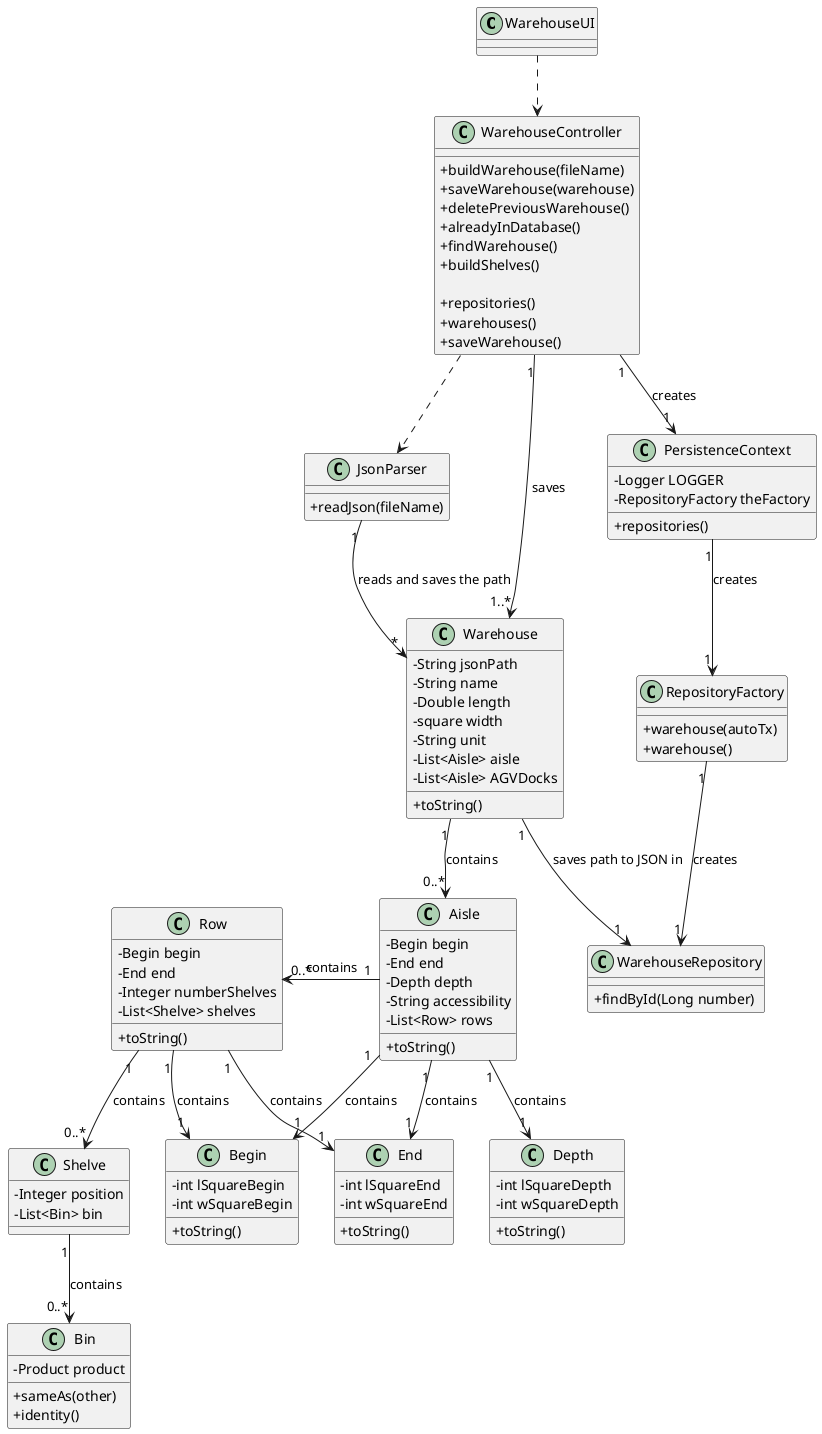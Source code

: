 @startuml
skinparam classAttributeIconSize 0

Class "WarehouseUI"{
}

Class "WarehouseController"{
+buildWarehouse(fileName)
+saveWarehouse(warehouse)
+deletePreviousWarehouse()
+alreadyInDatabase()
+findWarehouse()
+buildShelves()

+repositories()
+warehouses()
+saveWarehouse()
}




class "Warehouse"{
     -String jsonPath
     -String name
     -Double length
     -square width
     -String unit
     -List<Aisle> aisle
     -List<Aisle> AGVDocks
     +toString()
}

class "Aisle"{
     -Begin begin
     -End end
     -Depth depth
     -String accessibility
     -List<Row> rows
     +toString()
}

class "Row"{
     -Begin begin
     -End end
     -Integer numberShelves
     -List<Shelve> shelves
     +toString()
}

class "Shelve"{
     -Integer position
     -List<Bin> bin
}

class "Bin"{
     -Product product
     +sameAs(other)
     +identity()
}

class "Begin"{
     -int lSquareBegin
     -int wSquareBegin
     +toString()
}
class "End"{
     -int lSquareEnd
     -int wSquareEnd
     +toString()
}
class "Depth"{
     -int lSquareDepth
     -int wSquareDepth
     +toString()
}





class JsonParser {
+readJson(fileName)
}

class PersistenceContext {
-Logger LOGGER
-RepositoryFactory theFactory
+repositories()
}

class RepositoryFactory{
+warehouse(autoTx)
+warehouse()
}

class WarehouseRepository{
+findById(Long number)
}


WarehouseUI ..> WarehouseController
WarehouseController..> JsonParser
JsonParser "1" --> "*" Warehouse : reads and saves the path

Aisle "0..*" <-u- "1" Warehouse : contains
Row "0..*" <-r- "1" Aisle : contains
Shelve "0..*" <-u- "1" Row : contains
Bin "0..*" <-u- "1" Shelve : contains

Begin "1" <-u- "1" Aisle : contains
End "1" <-u- "1" Aisle : contains
Depth "1" <-u- "1" Aisle : contains

Begin "1" <-l- "1" Row : contains
End "1" <-l- "1" Row : contains


"WarehouseController" "1" --> "1" "PersistenceContext" :creates


"PersistenceContext" "1" --> "1" "RepositoryFactory" :creates


"RepositoryFactory" "1" --> "1" "WarehouseRepository"  :creates

"WarehouseController" "1" --> "1..*" "Warehouse" :saves

"Warehouse" "1" --> "1" "WarehouseRepository" : saves path to JSON in

@enduml